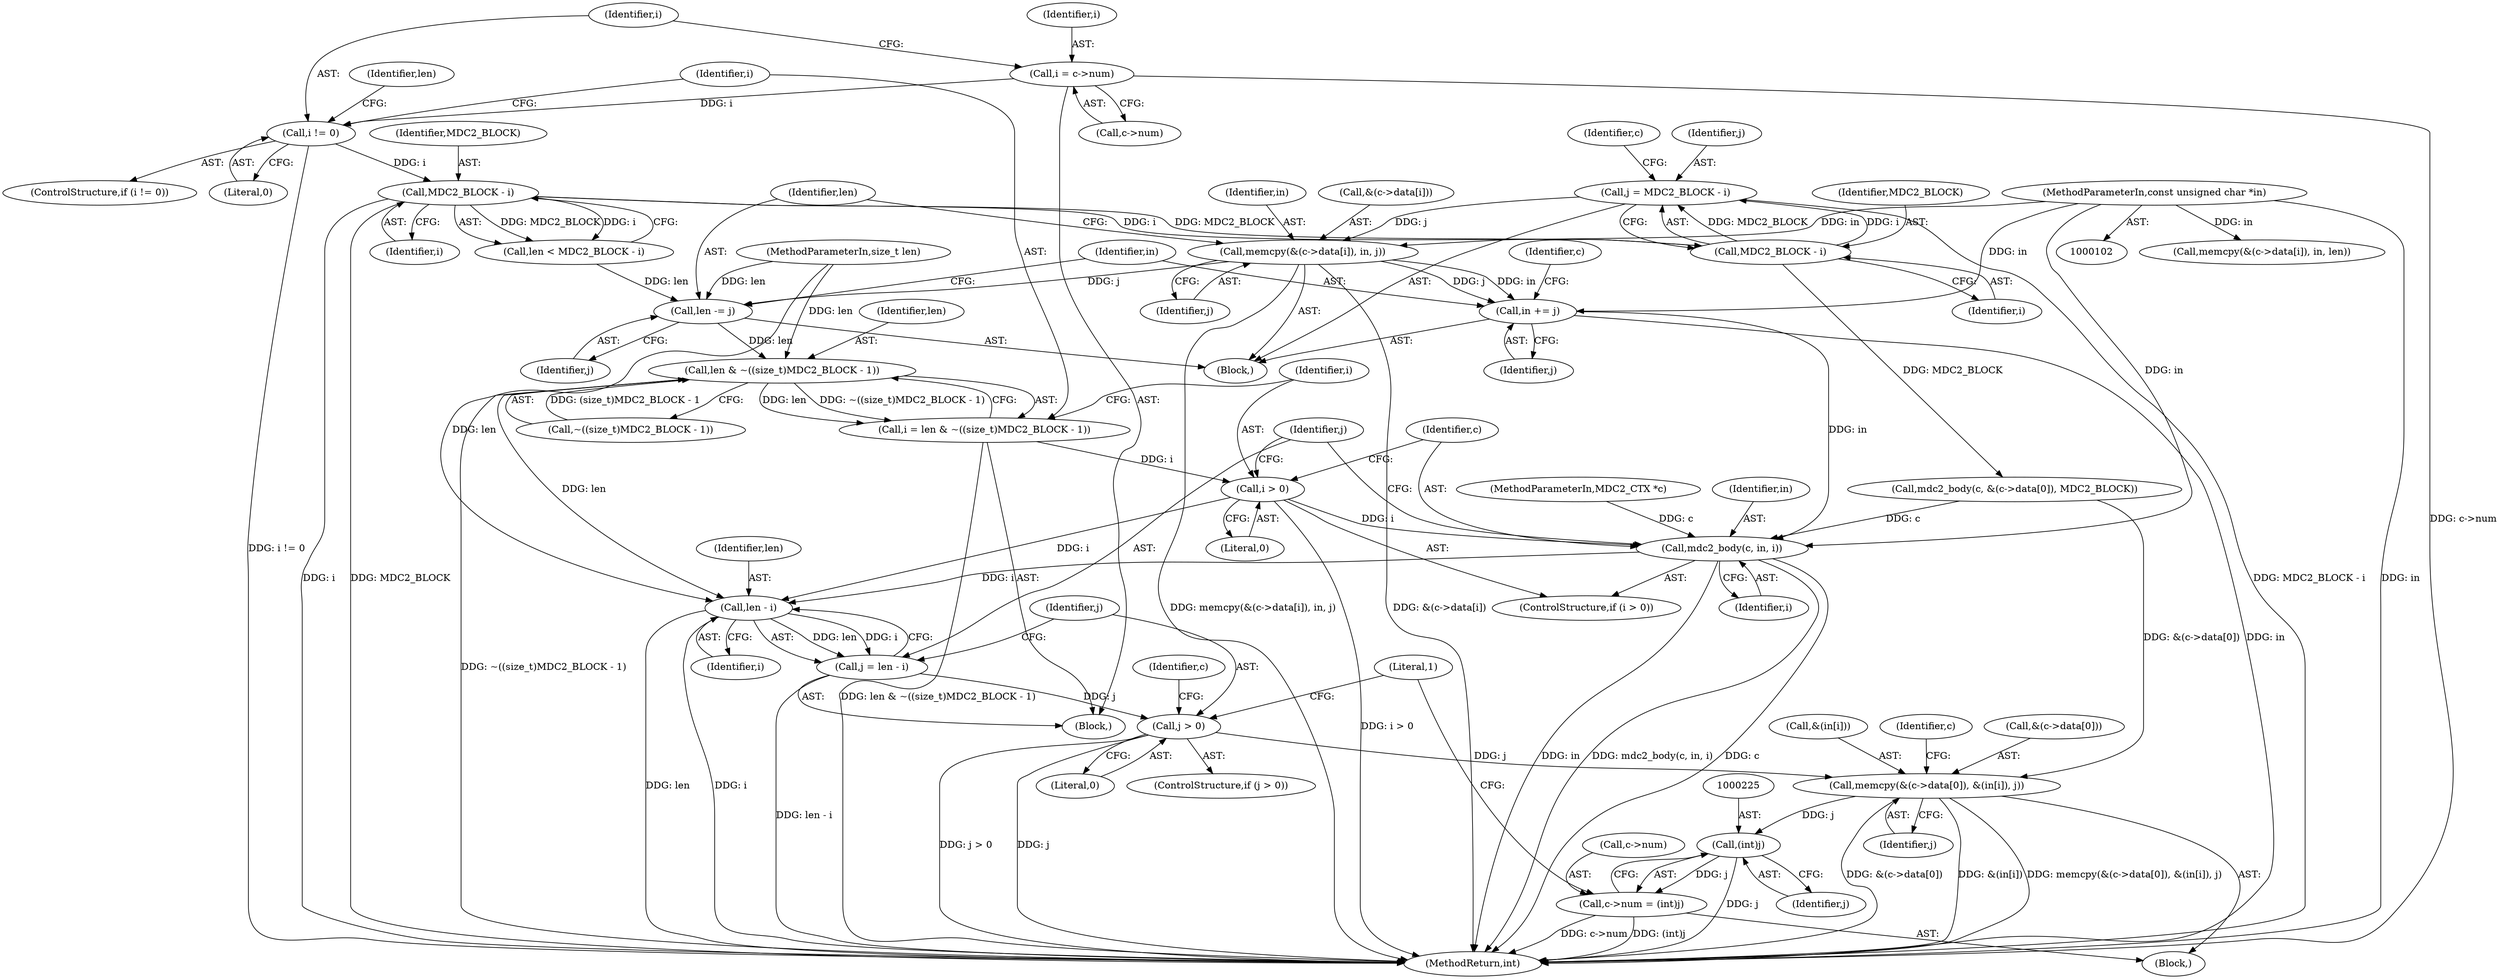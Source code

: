digraph "0_openssl_55d83bf7c10c7b205fffa23fa7c3977491e56c07@API" {
"1000151" [label="(Call,memcpy(&(c->data[i]), in, j))"];
"1000104" [label="(MethodParameterIn,const unsigned char *in)"];
"1000146" [label="(Call,j = MDC2_BLOCK - i)"];
"1000148" [label="(Call,MDC2_BLOCK - i)"];
"1000122" [label="(Call,MDC2_BLOCK - i)"];
"1000115" [label="(Call,i != 0)"];
"1000109" [label="(Call,i = c->num)"];
"1000160" [label="(Call,len -= j)"];
"1000182" [label="(Call,len & ~((size_t)MDC2_BLOCK - 1))"];
"1000180" [label="(Call,i = len & ~((size_t)MDC2_BLOCK - 1))"];
"1000191" [label="(Call,i > 0)"];
"1000194" [label="(Call,mdc2_body(c, in, i))"];
"1000200" [label="(Call,len - i)"];
"1000198" [label="(Call,j = len - i)"];
"1000204" [label="(Call,j > 0)"];
"1000208" [label="(Call,memcpy(&(c->data[0]), &(in[i]), j))"];
"1000224" [label="(Call,(int)j)"];
"1000220" [label="(Call,c->num = (int)j)"];
"1000163" [label="(Call,in += j)"];
"1000150" [label="(Identifier,i)"];
"1000120" [label="(Call,len < MDC2_BLOCK - i)"];
"1000204" [label="(Call,j > 0)"];
"1000109" [label="(Call,i = c->num)"];
"1000124" [label="(Identifier,i)"];
"1000171" [label="(Call,mdc2_body(c, &(c->data[0]), MDC2_BLOCK))"];
"1000149" [label="(Identifier,MDC2_BLOCK)"];
"1000121" [label="(Identifier,len)"];
"1000151" [label="(Call,memcpy(&(c->data[i]), in, j))"];
"1000126" [label="(Call,memcpy(&(c->data[i]), in, len))"];
"1000160" [label="(Call,len -= j)"];
"1000146" [label="(Call,j = MDC2_BLOCK - i)"];
"1000147" [label="(Identifier,j)"];
"1000162" [label="(Identifier,j)"];
"1000193" [label="(Literal,0)"];
"1000202" [label="(Identifier,i)"];
"1000201" [label="(Identifier,len)"];
"1000198" [label="(Call,j = len - i)"];
"1000219" [label="(Identifier,j)"];
"1000184" [label="(Call,~((size_t)MDC2_BLOCK - 1))"];
"1000208" [label="(Call,memcpy(&(c->data[0]), &(in[i]), j))"];
"1000165" [label="(Identifier,j)"];
"1000122" [label="(Call,MDC2_BLOCK - i)"];
"1000164" [label="(Identifier,in)"];
"1000197" [label="(Identifier,i)"];
"1000224" [label="(Call,(int)j)"];
"1000152" [label="(Call,&(c->data[i]))"];
"1000229" [label="(MethodReturn,int)"];
"1000180" [label="(Call,i = len & ~((size_t)MDC2_BLOCK - 1))"];
"1000192" [label="(Identifier,i)"];
"1000195" [label="(Identifier,c)"];
"1000194" [label="(Call,mdc2_body(c, in, i))"];
"1000212" [label="(Identifier,c)"];
"1000105" [label="(MethodParameterIn,size_t len)"];
"1000182" [label="(Call,len & ~((size_t)MDC2_BLOCK - 1))"];
"1000228" [label="(Literal,1)"];
"1000114" [label="(ControlStructure,if (i != 0))"];
"1000159" [label="(Identifier,j)"];
"1000163" [label="(Call,in += j)"];
"1000161" [label="(Identifier,len)"];
"1000190" [label="(ControlStructure,if (i > 0))"];
"1000115" [label="(Call,i != 0)"];
"1000191" [label="(Call,i > 0)"];
"1000168" [label="(Identifier,c)"];
"1000104" [label="(MethodParameterIn,const unsigned char *in)"];
"1000221" [label="(Call,c->num)"];
"1000200" [label="(Call,len - i)"];
"1000148" [label="(Call,MDC2_BLOCK - i)"];
"1000106" [label="(Block,)"];
"1000155" [label="(Identifier,c)"];
"1000123" [label="(Identifier,MDC2_BLOCK)"];
"1000158" [label="(Identifier,in)"];
"1000116" [label="(Identifier,i)"];
"1000183" [label="(Identifier,len)"];
"1000199" [label="(Identifier,j)"];
"1000222" [label="(Identifier,c)"];
"1000220" [label="(Call,c->num = (int)j)"];
"1000111" [label="(Call,c->num)"];
"1000226" [label="(Identifier,j)"];
"1000209" [label="(Call,&(c->data[0]))"];
"1000145" [label="(Block,)"];
"1000206" [label="(Literal,0)"];
"1000215" [label="(Call,&(in[i]))"];
"1000103" [label="(MethodParameterIn,MDC2_CTX *c)"];
"1000205" [label="(Identifier,j)"];
"1000203" [label="(ControlStructure,if (j > 0))"];
"1000117" [label="(Literal,0)"];
"1000196" [label="(Identifier,in)"];
"1000181" [label="(Identifier,i)"];
"1000207" [label="(Block,)"];
"1000110" [label="(Identifier,i)"];
"1000151" -> "1000145"  [label="AST: "];
"1000151" -> "1000159"  [label="CFG: "];
"1000152" -> "1000151"  [label="AST: "];
"1000158" -> "1000151"  [label="AST: "];
"1000159" -> "1000151"  [label="AST: "];
"1000161" -> "1000151"  [label="CFG: "];
"1000151" -> "1000229"  [label="DDG: memcpy(&(c->data[i]), in, j)"];
"1000151" -> "1000229"  [label="DDG: &(c->data[i])"];
"1000104" -> "1000151"  [label="DDG: in"];
"1000146" -> "1000151"  [label="DDG: j"];
"1000151" -> "1000160"  [label="DDG: j"];
"1000151" -> "1000163"  [label="DDG: j"];
"1000151" -> "1000163"  [label="DDG: in"];
"1000104" -> "1000102"  [label="AST: "];
"1000104" -> "1000229"  [label="DDG: in"];
"1000104" -> "1000126"  [label="DDG: in"];
"1000104" -> "1000163"  [label="DDG: in"];
"1000104" -> "1000194"  [label="DDG: in"];
"1000146" -> "1000145"  [label="AST: "];
"1000146" -> "1000148"  [label="CFG: "];
"1000147" -> "1000146"  [label="AST: "];
"1000148" -> "1000146"  [label="AST: "];
"1000155" -> "1000146"  [label="CFG: "];
"1000146" -> "1000229"  [label="DDG: MDC2_BLOCK - i"];
"1000148" -> "1000146"  [label="DDG: MDC2_BLOCK"];
"1000148" -> "1000146"  [label="DDG: i"];
"1000148" -> "1000150"  [label="CFG: "];
"1000149" -> "1000148"  [label="AST: "];
"1000150" -> "1000148"  [label="AST: "];
"1000122" -> "1000148"  [label="DDG: MDC2_BLOCK"];
"1000122" -> "1000148"  [label="DDG: i"];
"1000148" -> "1000171"  [label="DDG: MDC2_BLOCK"];
"1000122" -> "1000120"  [label="AST: "];
"1000122" -> "1000124"  [label="CFG: "];
"1000123" -> "1000122"  [label="AST: "];
"1000124" -> "1000122"  [label="AST: "];
"1000120" -> "1000122"  [label="CFG: "];
"1000122" -> "1000229"  [label="DDG: MDC2_BLOCK"];
"1000122" -> "1000229"  [label="DDG: i"];
"1000122" -> "1000120"  [label="DDG: MDC2_BLOCK"];
"1000122" -> "1000120"  [label="DDG: i"];
"1000115" -> "1000122"  [label="DDG: i"];
"1000115" -> "1000114"  [label="AST: "];
"1000115" -> "1000117"  [label="CFG: "];
"1000116" -> "1000115"  [label="AST: "];
"1000117" -> "1000115"  [label="AST: "];
"1000121" -> "1000115"  [label="CFG: "];
"1000181" -> "1000115"  [label="CFG: "];
"1000115" -> "1000229"  [label="DDG: i != 0"];
"1000109" -> "1000115"  [label="DDG: i"];
"1000109" -> "1000106"  [label="AST: "];
"1000109" -> "1000111"  [label="CFG: "];
"1000110" -> "1000109"  [label="AST: "];
"1000111" -> "1000109"  [label="AST: "];
"1000116" -> "1000109"  [label="CFG: "];
"1000109" -> "1000229"  [label="DDG: c->num"];
"1000160" -> "1000145"  [label="AST: "];
"1000160" -> "1000162"  [label="CFG: "];
"1000161" -> "1000160"  [label="AST: "];
"1000162" -> "1000160"  [label="AST: "];
"1000164" -> "1000160"  [label="CFG: "];
"1000120" -> "1000160"  [label="DDG: len"];
"1000105" -> "1000160"  [label="DDG: len"];
"1000160" -> "1000182"  [label="DDG: len"];
"1000182" -> "1000180"  [label="AST: "];
"1000182" -> "1000184"  [label="CFG: "];
"1000183" -> "1000182"  [label="AST: "];
"1000184" -> "1000182"  [label="AST: "];
"1000180" -> "1000182"  [label="CFG: "];
"1000182" -> "1000229"  [label="DDG: ~((size_t)MDC2_BLOCK - 1)"];
"1000182" -> "1000180"  [label="DDG: len"];
"1000182" -> "1000180"  [label="DDG: ~((size_t)MDC2_BLOCK - 1)"];
"1000105" -> "1000182"  [label="DDG: len"];
"1000184" -> "1000182"  [label="DDG: (size_t)MDC2_BLOCK - 1"];
"1000182" -> "1000200"  [label="DDG: len"];
"1000180" -> "1000106"  [label="AST: "];
"1000181" -> "1000180"  [label="AST: "];
"1000192" -> "1000180"  [label="CFG: "];
"1000180" -> "1000229"  [label="DDG: len & ~((size_t)MDC2_BLOCK - 1)"];
"1000180" -> "1000191"  [label="DDG: i"];
"1000191" -> "1000190"  [label="AST: "];
"1000191" -> "1000193"  [label="CFG: "];
"1000192" -> "1000191"  [label="AST: "];
"1000193" -> "1000191"  [label="AST: "];
"1000195" -> "1000191"  [label="CFG: "];
"1000199" -> "1000191"  [label="CFG: "];
"1000191" -> "1000229"  [label="DDG: i > 0"];
"1000191" -> "1000194"  [label="DDG: i"];
"1000191" -> "1000200"  [label="DDG: i"];
"1000194" -> "1000190"  [label="AST: "];
"1000194" -> "1000197"  [label="CFG: "];
"1000195" -> "1000194"  [label="AST: "];
"1000196" -> "1000194"  [label="AST: "];
"1000197" -> "1000194"  [label="AST: "];
"1000199" -> "1000194"  [label="CFG: "];
"1000194" -> "1000229"  [label="DDG: mdc2_body(c, in, i)"];
"1000194" -> "1000229"  [label="DDG: c"];
"1000194" -> "1000229"  [label="DDG: in"];
"1000171" -> "1000194"  [label="DDG: c"];
"1000103" -> "1000194"  [label="DDG: c"];
"1000163" -> "1000194"  [label="DDG: in"];
"1000194" -> "1000200"  [label="DDG: i"];
"1000200" -> "1000198"  [label="AST: "];
"1000200" -> "1000202"  [label="CFG: "];
"1000201" -> "1000200"  [label="AST: "];
"1000202" -> "1000200"  [label="AST: "];
"1000198" -> "1000200"  [label="CFG: "];
"1000200" -> "1000229"  [label="DDG: len"];
"1000200" -> "1000229"  [label="DDG: i"];
"1000200" -> "1000198"  [label="DDG: len"];
"1000200" -> "1000198"  [label="DDG: i"];
"1000105" -> "1000200"  [label="DDG: len"];
"1000198" -> "1000106"  [label="AST: "];
"1000199" -> "1000198"  [label="AST: "];
"1000205" -> "1000198"  [label="CFG: "];
"1000198" -> "1000229"  [label="DDG: len - i"];
"1000198" -> "1000204"  [label="DDG: j"];
"1000204" -> "1000203"  [label="AST: "];
"1000204" -> "1000206"  [label="CFG: "];
"1000205" -> "1000204"  [label="AST: "];
"1000206" -> "1000204"  [label="AST: "];
"1000212" -> "1000204"  [label="CFG: "];
"1000228" -> "1000204"  [label="CFG: "];
"1000204" -> "1000229"  [label="DDG: j"];
"1000204" -> "1000229"  [label="DDG: j > 0"];
"1000204" -> "1000208"  [label="DDG: j"];
"1000208" -> "1000207"  [label="AST: "];
"1000208" -> "1000219"  [label="CFG: "];
"1000209" -> "1000208"  [label="AST: "];
"1000215" -> "1000208"  [label="AST: "];
"1000219" -> "1000208"  [label="AST: "];
"1000222" -> "1000208"  [label="CFG: "];
"1000208" -> "1000229"  [label="DDG: &(c->data[0])"];
"1000208" -> "1000229"  [label="DDG: &(in[i])"];
"1000208" -> "1000229"  [label="DDG: memcpy(&(c->data[0]), &(in[i]), j)"];
"1000171" -> "1000208"  [label="DDG: &(c->data[0])"];
"1000208" -> "1000224"  [label="DDG: j"];
"1000224" -> "1000220"  [label="AST: "];
"1000224" -> "1000226"  [label="CFG: "];
"1000225" -> "1000224"  [label="AST: "];
"1000226" -> "1000224"  [label="AST: "];
"1000220" -> "1000224"  [label="CFG: "];
"1000224" -> "1000229"  [label="DDG: j"];
"1000224" -> "1000220"  [label="DDG: j"];
"1000220" -> "1000207"  [label="AST: "];
"1000221" -> "1000220"  [label="AST: "];
"1000228" -> "1000220"  [label="CFG: "];
"1000220" -> "1000229"  [label="DDG: c->num"];
"1000220" -> "1000229"  [label="DDG: (int)j"];
"1000163" -> "1000145"  [label="AST: "];
"1000163" -> "1000165"  [label="CFG: "];
"1000164" -> "1000163"  [label="AST: "];
"1000165" -> "1000163"  [label="AST: "];
"1000168" -> "1000163"  [label="CFG: "];
"1000163" -> "1000229"  [label="DDG: in"];
}
